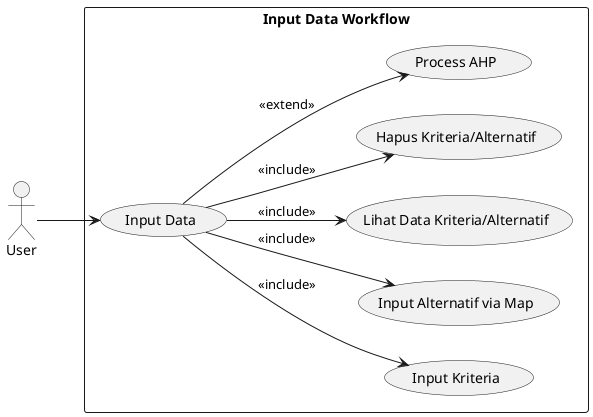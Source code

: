 @startuml
left to right direction
actor "User" as SPK

rectangle "Input Data Workflow" {
  usecase "Input Data" as D1

  usecase "Input Kriteria" as D1a
  usecase "Input Alternatif via Map" as D1b
  usecase "Lihat Data Kriteria/Alternatif" as D1c
  usecase "Hapus Kriteria/Alternatif" as D1d

  usecase "Process AHP" as D2
}

SPK --> D1
D1 --> D1a : <<include>>
D1 --> D1b : <<include>>
D1 --> D1c : <<include>>
D1 --> D1d : <<include>>
D1 --> D2 : <<extend>>
@enduml

